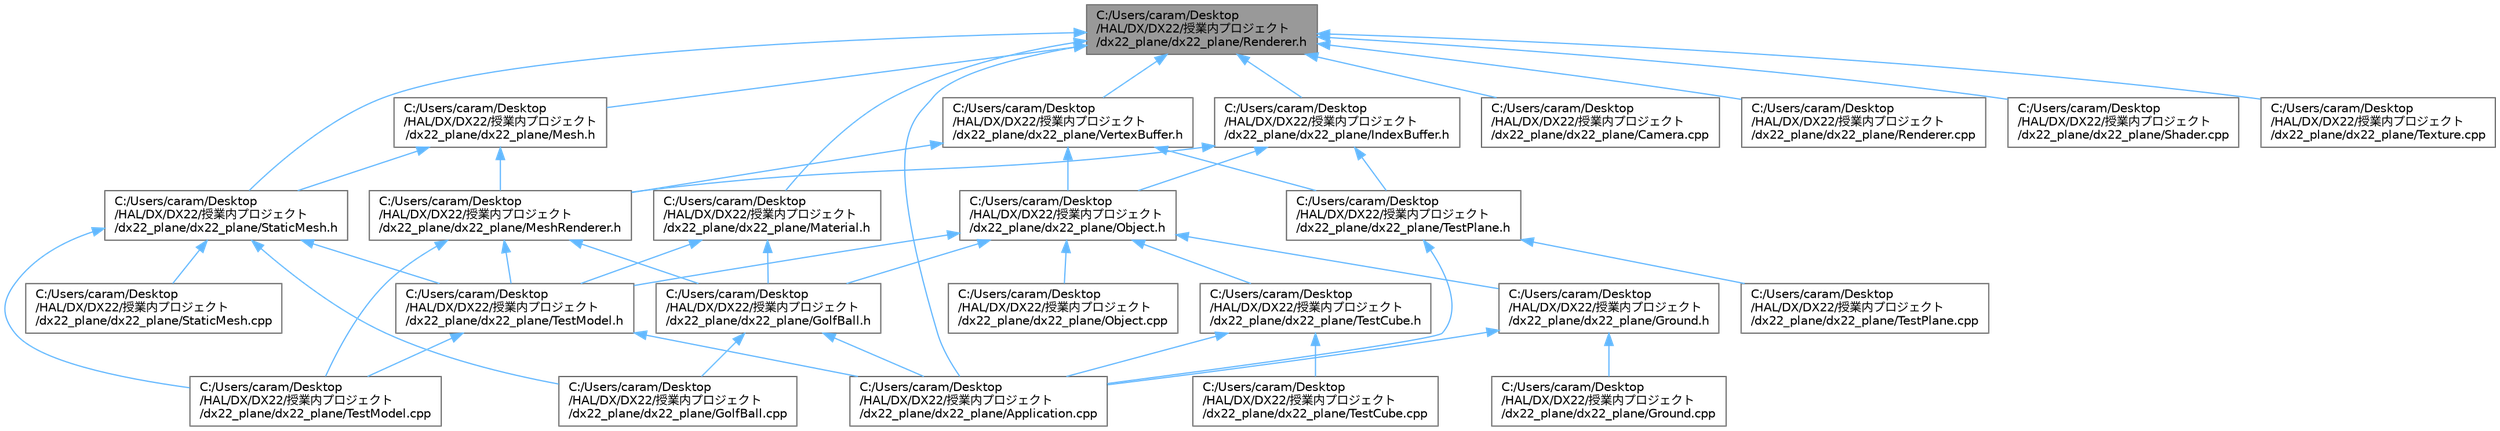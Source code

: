 digraph "C:/Users/caram/Desktop/HAL/DX/DX22/授業内プロジェクト/dx22_plane/dx22_plane/Renderer.h"
{
 // LATEX_PDF_SIZE
  bgcolor="transparent";
  edge [fontname=Helvetica,fontsize=10,labelfontname=Helvetica,labelfontsize=10];
  node [fontname=Helvetica,fontsize=10,shape=box,height=0.2,width=0.4];
  Node1 [id="Node000001",label="C:/Users/caram/Desktop\l/HAL/DX/DX22/授業内プロジェクト\l/dx22_plane/dx22_plane/Renderer.h",height=0.2,width=0.4,color="gray40", fillcolor="grey60", style="filled", fontcolor="black",tooltip=" "];
  Node1 -> Node2 [id="edge1_Node000001_Node000002",dir="back",color="steelblue1",style="solid",tooltip=" "];
  Node2 [id="Node000002",label="C:/Users/caram/Desktop\l/HAL/DX/DX22/授業内プロジェクト\l/dx22_plane/dx22_plane/Application.cpp",height=0.2,width=0.4,color="grey40", fillcolor="white", style="filled",URL="$_application_8cpp.html",tooltip=" "];
  Node1 -> Node3 [id="edge2_Node000001_Node000003",dir="back",color="steelblue1",style="solid",tooltip=" "];
  Node3 [id="Node000003",label="C:/Users/caram/Desktop\l/HAL/DX/DX22/授業内プロジェクト\l/dx22_plane/dx22_plane/Camera.cpp",height=0.2,width=0.4,color="grey40", fillcolor="white", style="filled",URL="$_camera_8cpp.html",tooltip=" "];
  Node1 -> Node4 [id="edge3_Node000001_Node000004",dir="back",color="steelblue1",style="solid",tooltip=" "];
  Node4 [id="Node000004",label="C:/Users/caram/Desktop\l/HAL/DX/DX22/授業内プロジェクト\l/dx22_plane/dx22_plane/IndexBuffer.h",height=0.2,width=0.4,color="grey40", fillcolor="white", style="filled",URL="$_index_buffer_8h.html",tooltip=" "];
  Node4 -> Node5 [id="edge4_Node000004_Node000005",dir="back",color="steelblue1",style="solid",tooltip=" "];
  Node5 [id="Node000005",label="C:/Users/caram/Desktop\l/HAL/DX/DX22/授業内プロジェクト\l/dx22_plane/dx22_plane/MeshRenderer.h",height=0.2,width=0.4,color="grey40", fillcolor="white", style="filled",URL="$_mesh_renderer_8h.html",tooltip=" "];
  Node5 -> Node6 [id="edge5_Node000005_Node000006",dir="back",color="steelblue1",style="solid",tooltip=" "];
  Node6 [id="Node000006",label="C:/Users/caram/Desktop\l/HAL/DX/DX22/授業内プロジェクト\l/dx22_plane/dx22_plane/GolfBall.h",height=0.2,width=0.4,color="grey40", fillcolor="white", style="filled",URL="$_golf_ball_8h.html",tooltip=" "];
  Node6 -> Node2 [id="edge6_Node000006_Node000002",dir="back",color="steelblue1",style="solid",tooltip=" "];
  Node6 -> Node7 [id="edge7_Node000006_Node000007",dir="back",color="steelblue1",style="solid",tooltip=" "];
  Node7 [id="Node000007",label="C:/Users/caram/Desktop\l/HAL/DX/DX22/授業内プロジェクト\l/dx22_plane/dx22_plane/GolfBall.cpp",height=0.2,width=0.4,color="grey40", fillcolor="white", style="filled",URL="$_golf_ball_8cpp.html",tooltip=" "];
  Node5 -> Node8 [id="edge8_Node000005_Node000008",dir="back",color="steelblue1",style="solid",tooltip=" "];
  Node8 [id="Node000008",label="C:/Users/caram/Desktop\l/HAL/DX/DX22/授業内プロジェクト\l/dx22_plane/dx22_plane/TestModel.cpp",height=0.2,width=0.4,color="grey40", fillcolor="white", style="filled",URL="$_test_model_8cpp.html",tooltip=" "];
  Node5 -> Node9 [id="edge9_Node000005_Node000009",dir="back",color="steelblue1",style="solid",tooltip=" "];
  Node9 [id="Node000009",label="C:/Users/caram/Desktop\l/HAL/DX/DX22/授業内プロジェクト\l/dx22_plane/dx22_plane/TestModel.h",height=0.2,width=0.4,color="grey40", fillcolor="white", style="filled",URL="$_test_model_8h.html",tooltip=" "];
  Node9 -> Node2 [id="edge10_Node000009_Node000002",dir="back",color="steelblue1",style="solid",tooltip=" "];
  Node9 -> Node8 [id="edge11_Node000009_Node000008",dir="back",color="steelblue1",style="solid",tooltip=" "];
  Node4 -> Node10 [id="edge12_Node000004_Node000010",dir="back",color="steelblue1",style="solid",tooltip=" "];
  Node10 [id="Node000010",label="C:/Users/caram/Desktop\l/HAL/DX/DX22/授業内プロジェクト\l/dx22_plane/dx22_plane/Object.h",height=0.2,width=0.4,color="grey40", fillcolor="white", style="filled",URL="$_object_8h.html",tooltip=" "];
  Node10 -> Node6 [id="edge13_Node000010_Node000006",dir="back",color="steelblue1",style="solid",tooltip=" "];
  Node10 -> Node11 [id="edge14_Node000010_Node000011",dir="back",color="steelblue1",style="solid",tooltip=" "];
  Node11 [id="Node000011",label="C:/Users/caram/Desktop\l/HAL/DX/DX22/授業内プロジェクト\l/dx22_plane/dx22_plane/Ground.h",height=0.2,width=0.4,color="grey40", fillcolor="white", style="filled",URL="$_ground_8h.html",tooltip=" "];
  Node11 -> Node2 [id="edge15_Node000011_Node000002",dir="back",color="steelblue1",style="solid",tooltip=" "];
  Node11 -> Node12 [id="edge16_Node000011_Node000012",dir="back",color="steelblue1",style="solid",tooltip=" "];
  Node12 [id="Node000012",label="C:/Users/caram/Desktop\l/HAL/DX/DX22/授業内プロジェクト\l/dx22_plane/dx22_plane/Ground.cpp",height=0.2,width=0.4,color="grey40", fillcolor="white", style="filled",URL="$_ground_8cpp.html",tooltip=" "];
  Node10 -> Node13 [id="edge17_Node000010_Node000013",dir="back",color="steelblue1",style="solid",tooltip=" "];
  Node13 [id="Node000013",label="C:/Users/caram/Desktop\l/HAL/DX/DX22/授業内プロジェクト\l/dx22_plane/dx22_plane/Object.cpp",height=0.2,width=0.4,color="grey40", fillcolor="white", style="filled",URL="$_object_8cpp.html",tooltip=" "];
  Node10 -> Node14 [id="edge18_Node000010_Node000014",dir="back",color="steelblue1",style="solid",tooltip=" "];
  Node14 [id="Node000014",label="C:/Users/caram/Desktop\l/HAL/DX/DX22/授業内プロジェクト\l/dx22_plane/dx22_plane/TestCube.h",height=0.2,width=0.4,color="grey40", fillcolor="white", style="filled",URL="$_test_cube_8h.html",tooltip=" "];
  Node14 -> Node2 [id="edge19_Node000014_Node000002",dir="back",color="steelblue1",style="solid",tooltip=" "];
  Node14 -> Node15 [id="edge20_Node000014_Node000015",dir="back",color="steelblue1",style="solid",tooltip=" "];
  Node15 [id="Node000015",label="C:/Users/caram/Desktop\l/HAL/DX/DX22/授業内プロジェクト\l/dx22_plane/dx22_plane/TestCube.cpp",height=0.2,width=0.4,color="grey40", fillcolor="white", style="filled",URL="$_test_cube_8cpp.html",tooltip=" "];
  Node10 -> Node9 [id="edge21_Node000010_Node000009",dir="back",color="steelblue1",style="solid",tooltip=" "];
  Node4 -> Node16 [id="edge22_Node000004_Node000016",dir="back",color="steelblue1",style="solid",tooltip=" "];
  Node16 [id="Node000016",label="C:/Users/caram/Desktop\l/HAL/DX/DX22/授業内プロジェクト\l/dx22_plane/dx22_plane/TestPlane.h",height=0.2,width=0.4,color="grey40", fillcolor="white", style="filled",URL="$_test_plane_8h.html",tooltip=" "];
  Node16 -> Node2 [id="edge23_Node000016_Node000002",dir="back",color="steelblue1",style="solid",tooltip=" "];
  Node16 -> Node17 [id="edge24_Node000016_Node000017",dir="back",color="steelblue1",style="solid",tooltip=" "];
  Node17 [id="Node000017",label="C:/Users/caram/Desktop\l/HAL/DX/DX22/授業内プロジェクト\l/dx22_plane/dx22_plane/TestPlane.cpp",height=0.2,width=0.4,color="grey40", fillcolor="white", style="filled",URL="$_test_plane_8cpp.html",tooltip=" "];
  Node1 -> Node18 [id="edge25_Node000001_Node000018",dir="back",color="steelblue1",style="solid",tooltip=" "];
  Node18 [id="Node000018",label="C:/Users/caram/Desktop\l/HAL/DX/DX22/授業内プロジェクト\l/dx22_plane/dx22_plane/Material.h",height=0.2,width=0.4,color="grey40", fillcolor="white", style="filled",URL="$_material_8h.html",tooltip=" "];
  Node18 -> Node6 [id="edge26_Node000018_Node000006",dir="back",color="steelblue1",style="solid",tooltip=" "];
  Node18 -> Node9 [id="edge27_Node000018_Node000009",dir="back",color="steelblue1",style="solid",tooltip=" "];
  Node1 -> Node19 [id="edge28_Node000001_Node000019",dir="back",color="steelblue1",style="solid",tooltip=" "];
  Node19 [id="Node000019",label="C:/Users/caram/Desktop\l/HAL/DX/DX22/授業内プロジェクト\l/dx22_plane/dx22_plane/Mesh.h",height=0.2,width=0.4,color="grey40", fillcolor="white", style="filled",URL="$_mesh_8h.html",tooltip=" "];
  Node19 -> Node5 [id="edge29_Node000019_Node000005",dir="back",color="steelblue1",style="solid",tooltip=" "];
  Node19 -> Node20 [id="edge30_Node000019_Node000020",dir="back",color="steelblue1",style="solid",tooltip=" "];
  Node20 [id="Node000020",label="C:/Users/caram/Desktop\l/HAL/DX/DX22/授業内プロジェクト\l/dx22_plane/dx22_plane/StaticMesh.h",height=0.2,width=0.4,color="grey40", fillcolor="white", style="filled",URL="$_static_mesh_8h.html",tooltip=" "];
  Node20 -> Node7 [id="edge31_Node000020_Node000007",dir="back",color="steelblue1",style="solid",tooltip=" "];
  Node20 -> Node21 [id="edge32_Node000020_Node000021",dir="back",color="steelblue1",style="solid",tooltip=" "];
  Node21 [id="Node000021",label="C:/Users/caram/Desktop\l/HAL/DX/DX22/授業内プロジェクト\l/dx22_plane/dx22_plane/StaticMesh.cpp",height=0.2,width=0.4,color="grey40", fillcolor="white", style="filled",URL="$_static_mesh_8cpp.html",tooltip=" "];
  Node20 -> Node8 [id="edge33_Node000020_Node000008",dir="back",color="steelblue1",style="solid",tooltip=" "];
  Node20 -> Node9 [id="edge34_Node000020_Node000009",dir="back",color="steelblue1",style="solid",tooltip=" "];
  Node1 -> Node22 [id="edge35_Node000001_Node000022",dir="back",color="steelblue1",style="solid",tooltip=" "];
  Node22 [id="Node000022",label="C:/Users/caram/Desktop\l/HAL/DX/DX22/授業内プロジェクト\l/dx22_plane/dx22_plane/Renderer.cpp",height=0.2,width=0.4,color="grey40", fillcolor="white", style="filled",URL="$_renderer_8cpp.html",tooltip=" "];
  Node1 -> Node23 [id="edge36_Node000001_Node000023",dir="back",color="steelblue1",style="solid",tooltip=" "];
  Node23 [id="Node000023",label="C:/Users/caram/Desktop\l/HAL/DX/DX22/授業内プロジェクト\l/dx22_plane/dx22_plane/Shader.cpp",height=0.2,width=0.4,color="grey40", fillcolor="white", style="filled",URL="$_shader_8cpp.html",tooltip=" "];
  Node1 -> Node20 [id="edge37_Node000001_Node000020",dir="back",color="steelblue1",style="solid",tooltip=" "];
  Node1 -> Node24 [id="edge38_Node000001_Node000024",dir="back",color="steelblue1",style="solid",tooltip=" "];
  Node24 [id="Node000024",label="C:/Users/caram/Desktop\l/HAL/DX/DX22/授業内プロジェクト\l/dx22_plane/dx22_plane/Texture.cpp",height=0.2,width=0.4,color="grey40", fillcolor="white", style="filled",URL="$_texture_8cpp.html",tooltip=" "];
  Node1 -> Node25 [id="edge39_Node000001_Node000025",dir="back",color="steelblue1",style="solid",tooltip=" "];
  Node25 [id="Node000025",label="C:/Users/caram/Desktop\l/HAL/DX/DX22/授業内プロジェクト\l/dx22_plane/dx22_plane/VertexBuffer.h",height=0.2,width=0.4,color="grey40", fillcolor="white", style="filled",URL="$_vertex_buffer_8h.html",tooltip=" "];
  Node25 -> Node5 [id="edge40_Node000025_Node000005",dir="back",color="steelblue1",style="solid",tooltip=" "];
  Node25 -> Node10 [id="edge41_Node000025_Node000010",dir="back",color="steelblue1",style="solid",tooltip=" "];
  Node25 -> Node16 [id="edge42_Node000025_Node000016",dir="back",color="steelblue1",style="solid",tooltip=" "];
}
